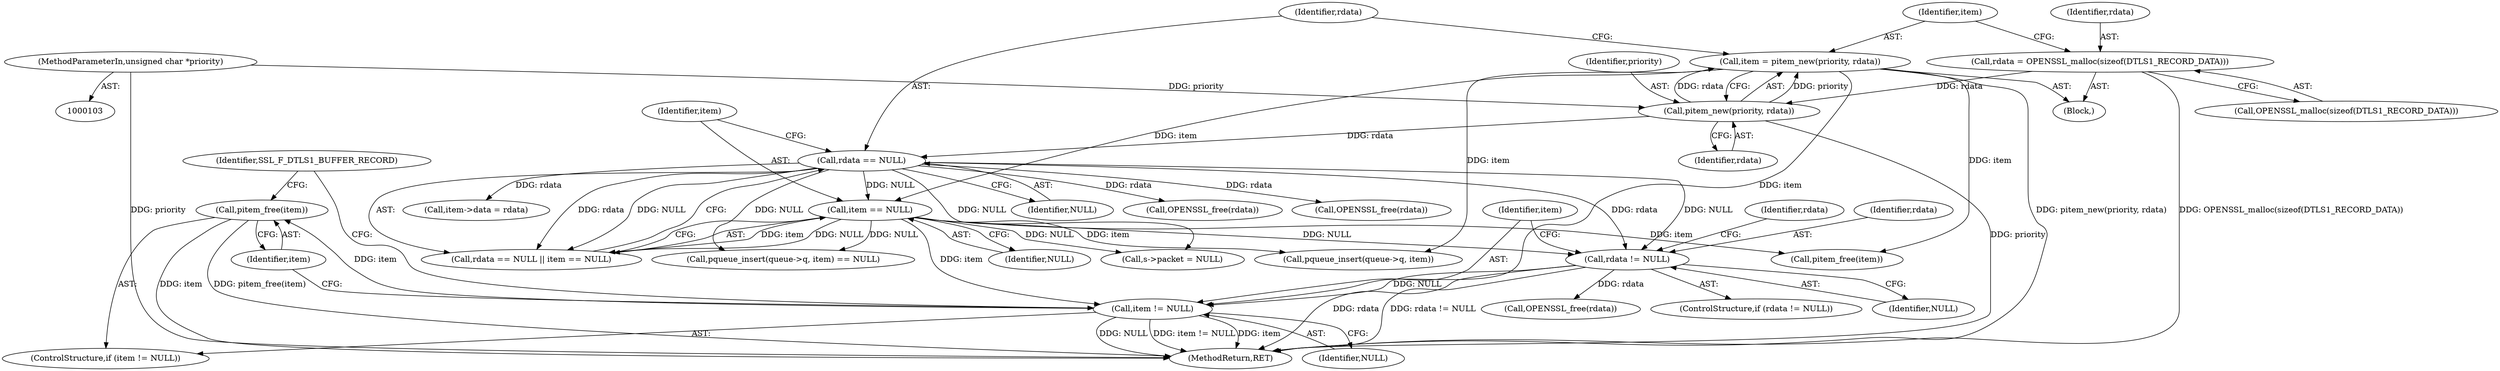 digraph "0_openssl_103b171d8fc282ef435f8de9afbf7782e312961f@API" {
"1000148" [label="(Call,pitem_free(item))"];
"1000145" [label="(Call,item != NULL)"];
"1000124" [label="(Call,item = pitem_new(priority, rdata))"];
"1000126" [label="(Call,pitem_new(priority, rdata))"];
"1000106" [label="(MethodParameterIn,unsigned char *priority)"];
"1000119" [label="(Call,rdata = OPENSSL_malloc(sizeof(DTLS1_RECORD_DATA)))"];
"1000134" [label="(Call,item == NULL)"];
"1000131" [label="(Call,rdata == NULL)"];
"1000139" [label="(Call,rdata != NULL)"];
"1000285" [label="(Call,OPENSSL_free(rdata))"];
"1000139" [label="(Call,rdata != NULL)"];
"1000126" [label="(Call,pitem_new(priority, rdata))"];
"1000128" [label="(Identifier,rdata)"];
"1000267" [label="(Call,OPENSSL_free(rdata))"];
"1000151" [label="(Identifier,SSL_F_DTLS1_BUFFER_RECORD)"];
"1000130" [label="(Call,rdata == NULL || item == NULL)"];
"1000143" [label="(Identifier,rdata)"];
"1000141" [label="(Identifier,NULL)"];
"1000140" [label="(Identifier,rdata)"];
"1000120" [label="(Identifier,rdata)"];
"1000142" [label="(Call,OPENSSL_free(rdata))"];
"1000119" [label="(Call,rdata = OPENSSL_malloc(sizeof(DTLS1_RECORD_DATA)))"];
"1000136" [label="(Identifier,NULL)"];
"1000148" [label="(Call,pitem_free(item))"];
"1000147" [label="(Identifier,NULL)"];
"1000135" [label="(Identifier,item)"];
"1000138" [label="(ControlStructure,if (rdata != NULL))"];
"1000146" [label="(Identifier,item)"];
"1000124" [label="(Call,item = pitem_new(priority, rdata))"];
"1000229" [label="(Call,s->packet = NULL)"];
"1000133" [label="(Identifier,NULL)"];
"1000131" [label="(Call,rdata == NULL)"];
"1000107" [label="(Block,)"];
"1000125" [label="(Identifier,item)"];
"1000127" [label="(Identifier,priority)"];
"1000293" [label="(MethodReturn,RET)"];
"1000106" [label="(MethodParameterIn,unsigned char *priority)"];
"1000275" [label="(Call,pqueue_insert(queue->q, item))"];
"1000149" [label="(Identifier,item)"];
"1000269" [label="(Call,pitem_free(item))"];
"1000195" [label="(Call,item->data = rdata)"];
"1000134" [label="(Call,item == NULL)"];
"1000274" [label="(Call,pqueue_insert(queue->q, item) == NULL)"];
"1000132" [label="(Identifier,rdata)"];
"1000145" [label="(Call,item != NULL)"];
"1000121" [label="(Call,OPENSSL_malloc(sizeof(DTLS1_RECORD_DATA)))"];
"1000144" [label="(ControlStructure,if (item != NULL))"];
"1000148" -> "1000144"  [label="AST: "];
"1000148" -> "1000149"  [label="CFG: "];
"1000149" -> "1000148"  [label="AST: "];
"1000151" -> "1000148"  [label="CFG: "];
"1000148" -> "1000293"  [label="DDG: item"];
"1000148" -> "1000293"  [label="DDG: pitem_free(item)"];
"1000145" -> "1000148"  [label="DDG: item"];
"1000145" -> "1000144"  [label="AST: "];
"1000145" -> "1000147"  [label="CFG: "];
"1000146" -> "1000145"  [label="AST: "];
"1000147" -> "1000145"  [label="AST: "];
"1000149" -> "1000145"  [label="CFG: "];
"1000151" -> "1000145"  [label="CFG: "];
"1000145" -> "1000293"  [label="DDG: item != NULL"];
"1000145" -> "1000293"  [label="DDG: item"];
"1000145" -> "1000293"  [label="DDG: NULL"];
"1000124" -> "1000145"  [label="DDG: item"];
"1000134" -> "1000145"  [label="DDG: item"];
"1000139" -> "1000145"  [label="DDG: NULL"];
"1000124" -> "1000107"  [label="AST: "];
"1000124" -> "1000126"  [label="CFG: "];
"1000125" -> "1000124"  [label="AST: "];
"1000126" -> "1000124"  [label="AST: "];
"1000132" -> "1000124"  [label="CFG: "];
"1000124" -> "1000293"  [label="DDG: pitem_new(priority, rdata)"];
"1000126" -> "1000124"  [label="DDG: priority"];
"1000126" -> "1000124"  [label="DDG: rdata"];
"1000124" -> "1000134"  [label="DDG: item"];
"1000124" -> "1000269"  [label="DDG: item"];
"1000124" -> "1000275"  [label="DDG: item"];
"1000126" -> "1000128"  [label="CFG: "];
"1000127" -> "1000126"  [label="AST: "];
"1000128" -> "1000126"  [label="AST: "];
"1000126" -> "1000293"  [label="DDG: priority"];
"1000106" -> "1000126"  [label="DDG: priority"];
"1000119" -> "1000126"  [label="DDG: rdata"];
"1000126" -> "1000131"  [label="DDG: rdata"];
"1000106" -> "1000103"  [label="AST: "];
"1000106" -> "1000293"  [label="DDG: priority"];
"1000119" -> "1000107"  [label="AST: "];
"1000119" -> "1000121"  [label="CFG: "];
"1000120" -> "1000119"  [label="AST: "];
"1000121" -> "1000119"  [label="AST: "];
"1000125" -> "1000119"  [label="CFG: "];
"1000119" -> "1000293"  [label="DDG: OPENSSL_malloc(sizeof(DTLS1_RECORD_DATA))"];
"1000134" -> "1000130"  [label="AST: "];
"1000134" -> "1000136"  [label="CFG: "];
"1000135" -> "1000134"  [label="AST: "];
"1000136" -> "1000134"  [label="AST: "];
"1000130" -> "1000134"  [label="CFG: "];
"1000134" -> "1000130"  [label="DDG: item"];
"1000134" -> "1000130"  [label="DDG: NULL"];
"1000131" -> "1000134"  [label="DDG: NULL"];
"1000134" -> "1000139"  [label="DDG: NULL"];
"1000134" -> "1000229"  [label="DDG: NULL"];
"1000134" -> "1000269"  [label="DDG: item"];
"1000134" -> "1000275"  [label="DDG: item"];
"1000134" -> "1000274"  [label="DDG: NULL"];
"1000131" -> "1000130"  [label="AST: "];
"1000131" -> "1000133"  [label="CFG: "];
"1000132" -> "1000131"  [label="AST: "];
"1000133" -> "1000131"  [label="AST: "];
"1000135" -> "1000131"  [label="CFG: "];
"1000130" -> "1000131"  [label="CFG: "];
"1000131" -> "1000130"  [label="DDG: rdata"];
"1000131" -> "1000130"  [label="DDG: NULL"];
"1000131" -> "1000139"  [label="DDG: rdata"];
"1000131" -> "1000139"  [label="DDG: NULL"];
"1000131" -> "1000195"  [label="DDG: rdata"];
"1000131" -> "1000229"  [label="DDG: NULL"];
"1000131" -> "1000267"  [label="DDG: rdata"];
"1000131" -> "1000274"  [label="DDG: NULL"];
"1000131" -> "1000285"  [label="DDG: rdata"];
"1000139" -> "1000138"  [label="AST: "];
"1000139" -> "1000141"  [label="CFG: "];
"1000140" -> "1000139"  [label="AST: "];
"1000141" -> "1000139"  [label="AST: "];
"1000143" -> "1000139"  [label="CFG: "];
"1000146" -> "1000139"  [label="CFG: "];
"1000139" -> "1000293"  [label="DDG: rdata != NULL"];
"1000139" -> "1000293"  [label="DDG: rdata"];
"1000139" -> "1000142"  [label="DDG: rdata"];
}
